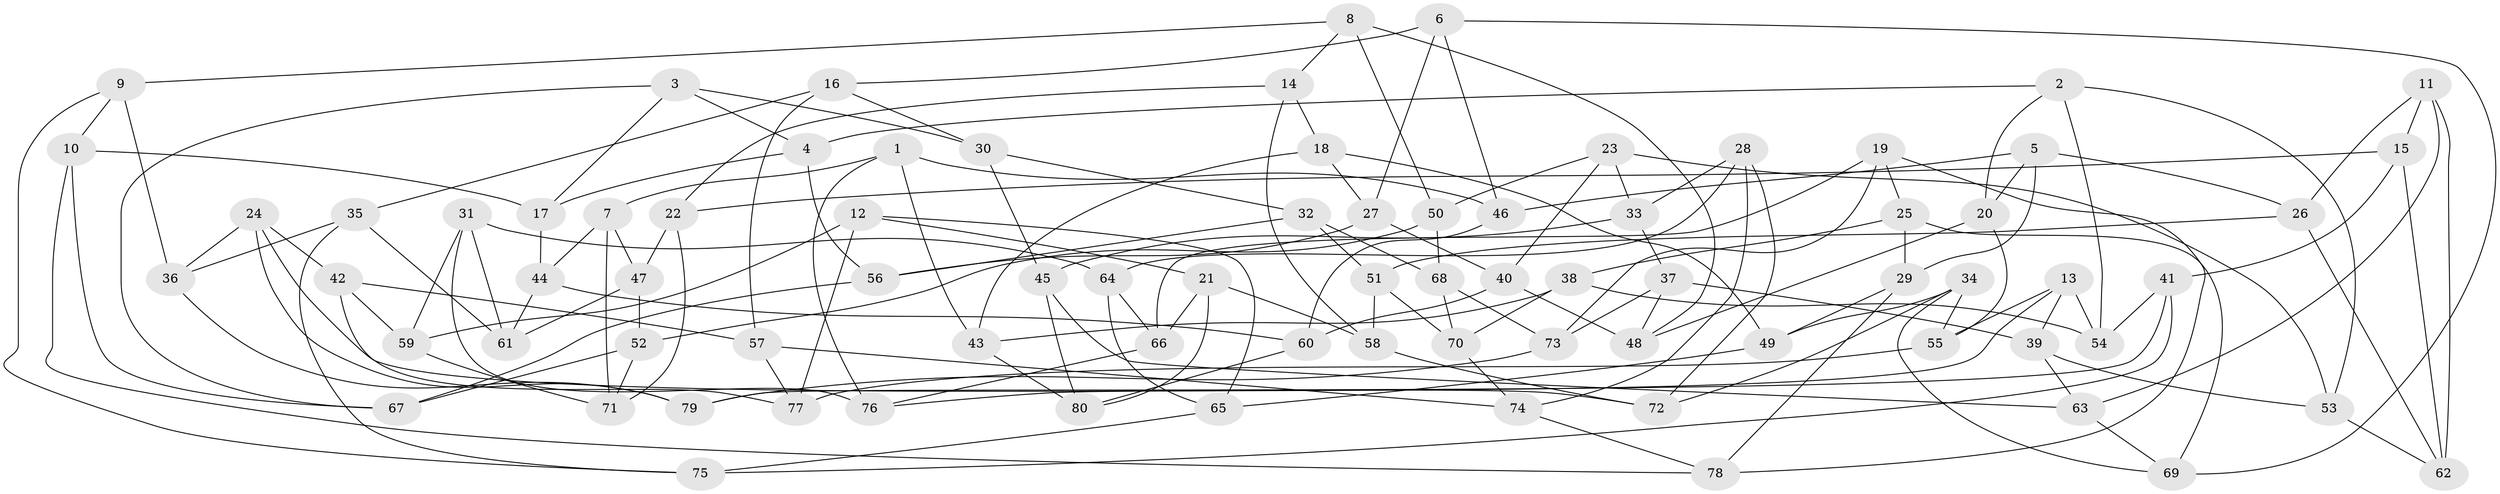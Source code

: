 // coarse degree distribution, {6: 0.5208333333333334, 4: 0.2708333333333333, 5: 0.14583333333333334, 3: 0.0625}
// Generated by graph-tools (version 1.1) at 2025/52/02/27/25 19:52:33]
// undirected, 80 vertices, 160 edges
graph export_dot {
graph [start="1"]
  node [color=gray90,style=filled];
  1;
  2;
  3;
  4;
  5;
  6;
  7;
  8;
  9;
  10;
  11;
  12;
  13;
  14;
  15;
  16;
  17;
  18;
  19;
  20;
  21;
  22;
  23;
  24;
  25;
  26;
  27;
  28;
  29;
  30;
  31;
  32;
  33;
  34;
  35;
  36;
  37;
  38;
  39;
  40;
  41;
  42;
  43;
  44;
  45;
  46;
  47;
  48;
  49;
  50;
  51;
  52;
  53;
  54;
  55;
  56;
  57;
  58;
  59;
  60;
  61;
  62;
  63;
  64;
  65;
  66;
  67;
  68;
  69;
  70;
  71;
  72;
  73;
  74;
  75;
  76;
  77;
  78;
  79;
  80;
  1 -- 7;
  1 -- 43;
  1 -- 46;
  1 -- 76;
  2 -- 53;
  2 -- 4;
  2 -- 54;
  2 -- 20;
  3 -- 30;
  3 -- 67;
  3 -- 17;
  3 -- 4;
  4 -- 17;
  4 -- 56;
  5 -- 46;
  5 -- 20;
  5 -- 29;
  5 -- 26;
  6 -- 16;
  6 -- 69;
  6 -- 27;
  6 -- 46;
  7 -- 44;
  7 -- 71;
  7 -- 47;
  8 -- 48;
  8 -- 14;
  8 -- 9;
  8 -- 50;
  9 -- 36;
  9 -- 75;
  9 -- 10;
  10 -- 67;
  10 -- 78;
  10 -- 17;
  11 -- 62;
  11 -- 15;
  11 -- 63;
  11 -- 26;
  12 -- 21;
  12 -- 65;
  12 -- 77;
  12 -- 59;
  13 -- 55;
  13 -- 39;
  13 -- 54;
  13 -- 76;
  14 -- 58;
  14 -- 18;
  14 -- 22;
  15 -- 62;
  15 -- 41;
  15 -- 22;
  16 -- 35;
  16 -- 30;
  16 -- 57;
  17 -- 44;
  18 -- 49;
  18 -- 27;
  18 -- 43;
  19 -- 78;
  19 -- 25;
  19 -- 73;
  19 -- 66;
  20 -- 48;
  20 -- 55;
  21 -- 58;
  21 -- 80;
  21 -- 66;
  22 -- 71;
  22 -- 47;
  23 -- 50;
  23 -- 40;
  23 -- 33;
  23 -- 53;
  24 -- 42;
  24 -- 72;
  24 -- 36;
  24 -- 79;
  25 -- 38;
  25 -- 69;
  25 -- 29;
  26 -- 51;
  26 -- 62;
  27 -- 40;
  27 -- 56;
  28 -- 33;
  28 -- 72;
  28 -- 64;
  28 -- 74;
  29 -- 49;
  29 -- 78;
  30 -- 32;
  30 -- 45;
  31 -- 76;
  31 -- 64;
  31 -- 59;
  31 -- 61;
  32 -- 56;
  32 -- 68;
  32 -- 51;
  33 -- 45;
  33 -- 37;
  34 -- 72;
  34 -- 49;
  34 -- 69;
  34 -- 55;
  35 -- 36;
  35 -- 61;
  35 -- 75;
  36 -- 79;
  37 -- 73;
  37 -- 48;
  37 -- 39;
  38 -- 54;
  38 -- 43;
  38 -- 70;
  39 -- 63;
  39 -- 53;
  40 -- 48;
  40 -- 60;
  41 -- 54;
  41 -- 79;
  41 -- 75;
  42 -- 77;
  42 -- 59;
  42 -- 57;
  43 -- 80;
  44 -- 61;
  44 -- 60;
  45 -- 80;
  45 -- 63;
  46 -- 60;
  47 -- 52;
  47 -- 61;
  49 -- 65;
  50 -- 68;
  50 -- 52;
  51 -- 58;
  51 -- 70;
  52 -- 71;
  52 -- 67;
  53 -- 62;
  55 -- 77;
  56 -- 67;
  57 -- 77;
  57 -- 74;
  58 -- 72;
  59 -- 71;
  60 -- 80;
  63 -- 69;
  64 -- 66;
  64 -- 65;
  65 -- 75;
  66 -- 76;
  68 -- 70;
  68 -- 73;
  70 -- 74;
  73 -- 79;
  74 -- 78;
}
